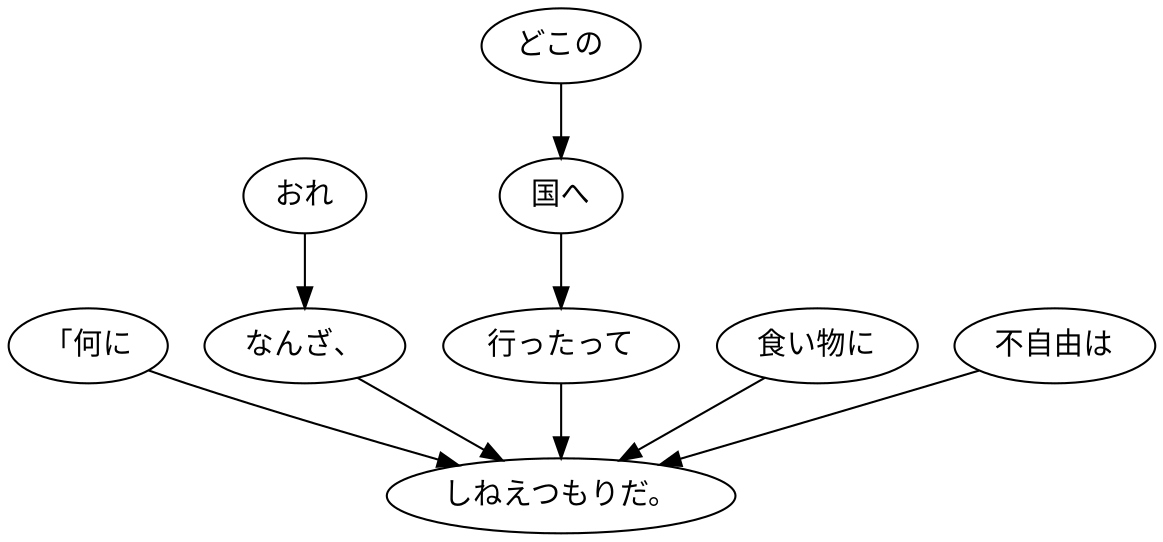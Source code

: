 digraph graph223 {
	node0 [label="「何に"];
	node1 [label="おれ"];
	node2 [label="なんざ、"];
	node3 [label="どこの"];
	node4 [label="国へ"];
	node5 [label="行ったって"];
	node6 [label="食い物に"];
	node7 [label="不自由は"];
	node8 [label="しねえつもりだ。"];
	node0 -> node8;
	node1 -> node2;
	node2 -> node8;
	node3 -> node4;
	node4 -> node5;
	node5 -> node8;
	node6 -> node8;
	node7 -> node8;
}
